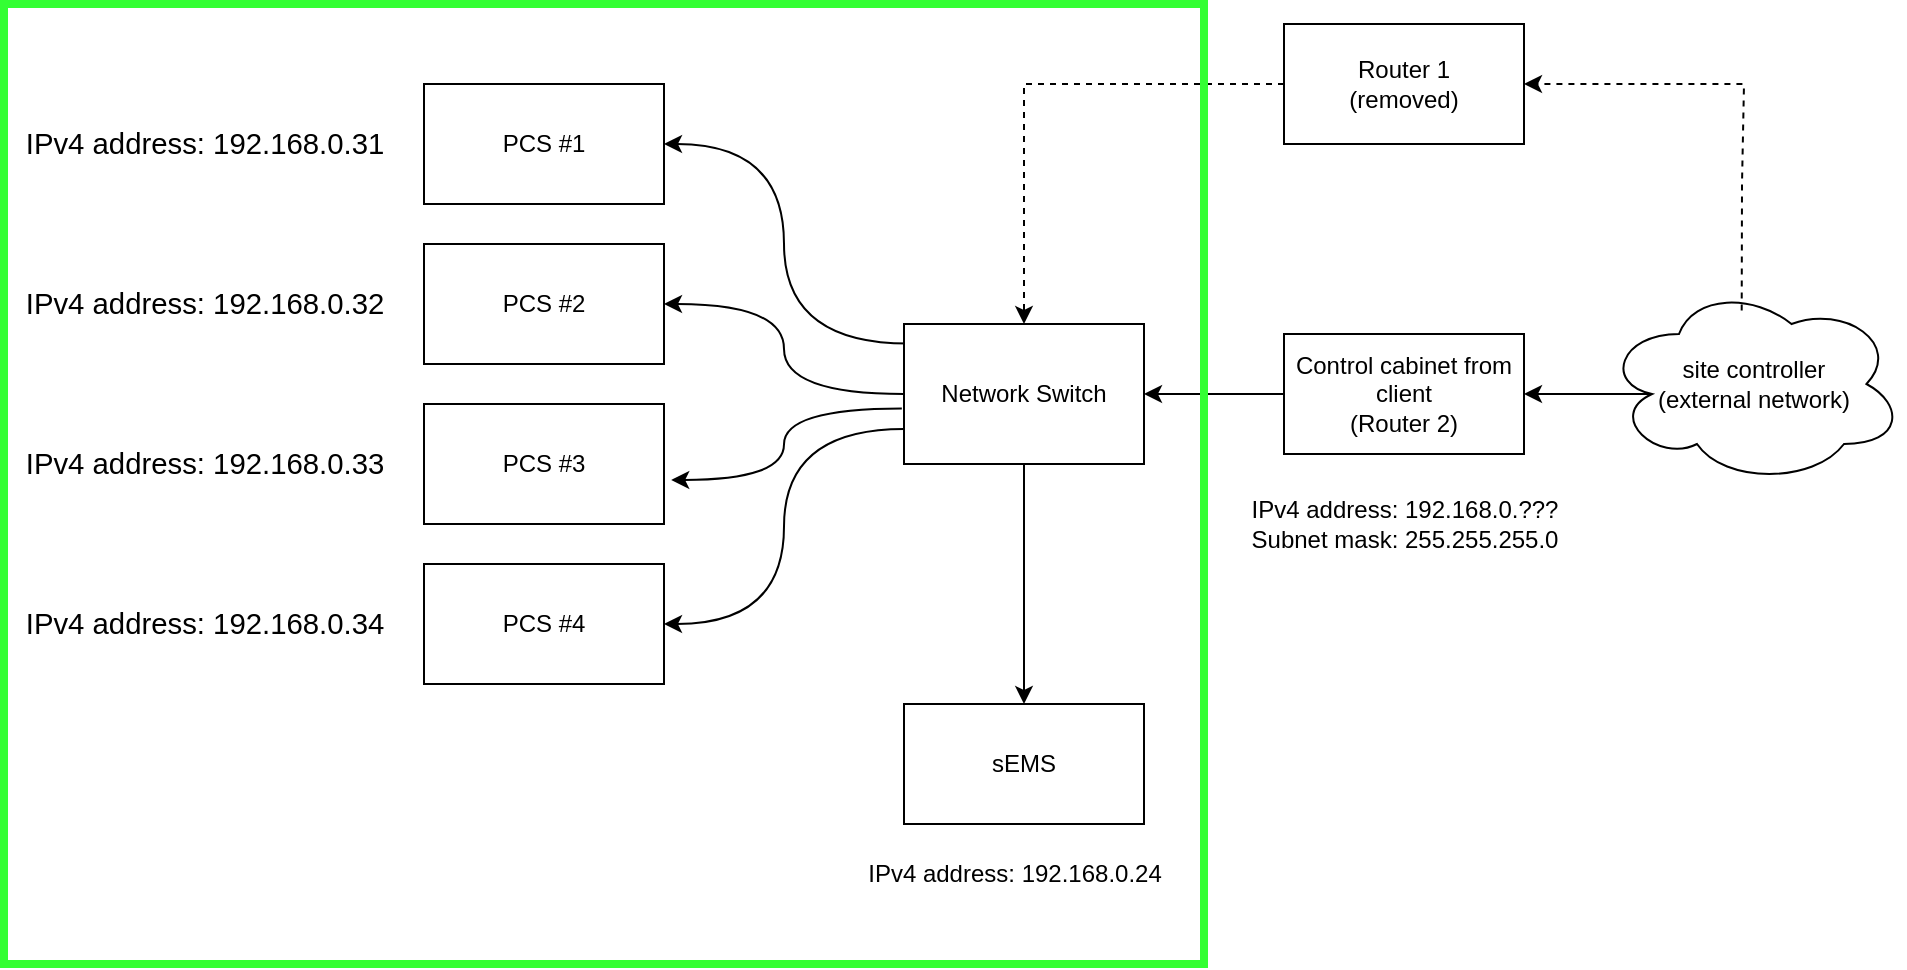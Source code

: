 <mxfile version="25.0.1">
  <diagram name="Page-1" id="i_iEyG8WwpYys4Z01Bvx">
    <mxGraphModel dx="1235" dy="727" grid="1" gridSize="10" guides="1" tooltips="1" connect="1" arrows="1" fold="1" page="1" pageScale="1" pageWidth="850" pageHeight="1100" math="0" shadow="0">
      <root>
        <mxCell id="0" />
        <mxCell id="1" parent="0" />
        <mxCell id="F2qC7Blam01HhqX9r1j5-18" style="edgeStyle=orthogonalEdgeStyle;rounded=0;orthogonalLoop=1;jettySize=auto;html=1;exitX=0.16;exitY=0.55;exitDx=0;exitDy=0;exitPerimeter=0;" edge="1" parent="1" source="F2qC7Blam01HhqX9r1j5-2">
          <mxGeometry relative="1" as="geometry">
            <mxPoint x="930" y="215" as="targetPoint" />
          </mxGeometry>
        </mxCell>
        <mxCell id="F2qC7Blam01HhqX9r1j5-2" value="site controller&lt;div&gt;(external network)&lt;/div&gt;" style="ellipse;shape=cloud;whiteSpace=wrap;html=1;" vertex="1" parent="1">
          <mxGeometry x="970" y="160" width="150" height="100" as="geometry" />
        </mxCell>
        <mxCell id="F2qC7Blam01HhqX9r1j5-6" value="" style="edgeStyle=orthogonalEdgeStyle;rounded=0;orthogonalLoop=1;jettySize=auto;html=1;dashed=1;" edge="1" parent="1" source="F2qC7Blam01HhqX9r1j5-3" target="F2qC7Blam01HhqX9r1j5-5">
          <mxGeometry relative="1" as="geometry" />
        </mxCell>
        <mxCell id="F2qC7Blam01HhqX9r1j5-3" value="Router 1&lt;div&gt;(removed)&lt;/div&gt;" style="rounded=0;whiteSpace=wrap;html=1;" vertex="1" parent="1">
          <mxGeometry x="810" y="30" width="120" height="60" as="geometry" />
        </mxCell>
        <mxCell id="F2qC7Blam01HhqX9r1j5-4" value="" style="endArrow=classic;html=1;rounded=0;entryX=1;entryY=0.5;entryDx=0;entryDy=0;exitX=0.459;exitY=0.132;exitDx=0;exitDy=0;exitPerimeter=0;dashed=1;" edge="1" parent="1" source="F2qC7Blam01HhqX9r1j5-2" target="F2qC7Blam01HhqX9r1j5-3">
          <mxGeometry width="50" height="50" relative="1" as="geometry">
            <mxPoint x="990" y="210" as="sourcePoint" />
            <mxPoint x="770" y="300" as="targetPoint" />
            <Array as="points">
              <mxPoint x="1039" y="110" />
              <mxPoint x="1040" y="60" />
              <mxPoint x="1000" y="60" />
              <mxPoint x="940" y="60" />
            </Array>
          </mxGeometry>
        </mxCell>
        <mxCell id="F2qC7Blam01HhqX9r1j5-12" style="edgeStyle=orthogonalEdgeStyle;rounded=0;orthogonalLoop=1;jettySize=auto;html=1;exitX=0.017;exitY=0.14;exitDx=0;exitDy=0;entryX=1;entryY=0.5;entryDx=0;entryDy=0;curved=1;exitPerimeter=0;" edge="1" parent="1" source="F2qC7Blam01HhqX9r1j5-5" target="F2qC7Blam01HhqX9r1j5-7">
          <mxGeometry relative="1" as="geometry">
            <mxPoint x="550" y="210" as="sourcePoint" />
          </mxGeometry>
        </mxCell>
        <mxCell id="F2qC7Blam01HhqX9r1j5-13" style="edgeStyle=orthogonalEdgeStyle;rounded=0;orthogonalLoop=1;jettySize=auto;html=1;exitX=0;exitY=0.5;exitDx=0;exitDy=0;entryX=1;entryY=0.5;entryDx=0;entryDy=0;curved=1;" edge="1" parent="1" source="F2qC7Blam01HhqX9r1j5-5" target="F2qC7Blam01HhqX9r1j5-8">
          <mxGeometry relative="1" as="geometry" />
        </mxCell>
        <mxCell id="F2qC7Blam01HhqX9r1j5-16" style="edgeStyle=orthogonalEdgeStyle;rounded=0;orthogonalLoop=1;jettySize=auto;html=1;exitX=0;exitY=0.75;exitDx=0;exitDy=0;entryX=1;entryY=0.5;entryDx=0;entryDy=0;curved=1;" edge="1" parent="1" source="F2qC7Blam01HhqX9r1j5-5" target="F2qC7Blam01HhqX9r1j5-10">
          <mxGeometry relative="1" as="geometry" />
        </mxCell>
        <mxCell id="F2qC7Blam01HhqX9r1j5-27" style="edgeStyle=orthogonalEdgeStyle;rounded=0;orthogonalLoop=1;jettySize=auto;html=1;entryX=0.5;entryY=0;entryDx=0;entryDy=0;" edge="1" parent="1" source="F2qC7Blam01HhqX9r1j5-5" target="F2qC7Blam01HhqX9r1j5-23">
          <mxGeometry relative="1" as="geometry" />
        </mxCell>
        <mxCell id="F2qC7Blam01HhqX9r1j5-5" value="Network Switch" style="rounded=0;whiteSpace=wrap;html=1;" vertex="1" parent="1">
          <mxGeometry x="620" y="180" width="120" height="70" as="geometry" />
        </mxCell>
        <mxCell id="F2qC7Blam01HhqX9r1j5-7" value="PCS #1" style="rounded=0;whiteSpace=wrap;html=1;" vertex="1" parent="1">
          <mxGeometry x="380" y="60" width="120" height="60" as="geometry" />
        </mxCell>
        <mxCell id="F2qC7Blam01HhqX9r1j5-8" value="PCS #2" style="rounded=0;whiteSpace=wrap;html=1;" vertex="1" parent="1">
          <mxGeometry x="380" y="140" width="120" height="60" as="geometry" />
        </mxCell>
        <mxCell id="F2qC7Blam01HhqX9r1j5-9" value="PCS #3" style="rounded=0;whiteSpace=wrap;html=1;" vertex="1" parent="1">
          <mxGeometry x="380" y="220" width="120" height="60" as="geometry" />
        </mxCell>
        <mxCell id="F2qC7Blam01HhqX9r1j5-10" value="PCS #4" style="rounded=0;whiteSpace=wrap;html=1;" vertex="1" parent="1">
          <mxGeometry x="380" y="300" width="120" height="60" as="geometry" />
        </mxCell>
        <mxCell id="F2qC7Blam01HhqX9r1j5-14" style="edgeStyle=orthogonalEdgeStyle;rounded=0;orthogonalLoop=1;jettySize=auto;html=1;exitX=-0.009;exitY=0.604;exitDx=0;exitDy=0;entryX=1.03;entryY=0.633;entryDx=0;entryDy=0;entryPerimeter=0;curved=1;exitPerimeter=0;" edge="1" parent="1" source="F2qC7Blam01HhqX9r1j5-5" target="F2qC7Blam01HhqX9r1j5-9">
          <mxGeometry relative="1" as="geometry" />
        </mxCell>
        <mxCell id="F2qC7Blam01HhqX9r1j5-17" value="IPv4 address: 192.168.0.???&lt;div&gt;Subnet mask: 255.255.255.0&lt;/div&gt;" style="text;html=1;align=center;verticalAlign=middle;resizable=0;points=[];autosize=1;strokeColor=none;fillColor=none;" vertex="1" parent="1">
          <mxGeometry x="780" y="260" width="180" height="40" as="geometry" />
        </mxCell>
        <mxCell id="F2qC7Blam01HhqX9r1j5-19" value="&lt;span style=&quot;font-size:11.0pt;line-height:115%;&lt;br/&gt;font-family:&amp;quot;Calibri&amp;quot;,sans-serif;mso-ascii-theme-font:minor-latin;mso-fareast-font-family:&lt;br/&gt;SimSun;mso-fareast-theme-font:minor-fareast;mso-hansi-theme-font:minor-latin;&lt;br/&gt;mso-bidi-font-family:&amp;quot;Times New Roman&amp;quot;;mso-bidi-theme-font:minor-bidi;&lt;br/&gt;mso-ansi-language:EN-US;mso-fareast-language:EN-US;mso-bidi-language:AR-SA&quot;&gt;IPv4 address: 192.168.0.31&lt;/span&gt;" style="text;html=1;align=center;verticalAlign=middle;resizable=0;points=[];autosize=1;strokeColor=none;fillColor=none;" vertex="1" parent="1">
          <mxGeometry x="170" y="75" width="200" height="30" as="geometry" />
        </mxCell>
        <mxCell id="F2qC7Blam01HhqX9r1j5-20" value="&lt;span style=&quot;font-size:11.0pt;line-height:115%;&lt;br/&gt;font-family:&amp;quot;Calibri&amp;quot;,sans-serif;mso-ascii-theme-font:minor-latin;mso-fareast-font-family:&lt;br/&gt;SimSun;mso-fareast-theme-font:minor-fareast;mso-hansi-theme-font:minor-latin;&lt;br/&gt;mso-bidi-font-family:&amp;quot;Times New Roman&amp;quot;;mso-bidi-theme-font:minor-bidi;&lt;br/&gt;mso-ansi-language:EN-US;mso-fareast-language:EN-US;mso-bidi-language:AR-SA&quot;&gt;IPv4 address: 192.168.0.32&lt;/span&gt;" style="text;html=1;align=center;verticalAlign=middle;resizable=0;points=[];autosize=1;strokeColor=none;fillColor=none;" vertex="1" parent="1">
          <mxGeometry x="170" y="155" width="200" height="30" as="geometry" />
        </mxCell>
        <mxCell id="F2qC7Blam01HhqX9r1j5-21" value="&lt;span style=&quot;font-size:11.0pt;line-height:115%;&lt;br/&gt;font-family:&amp;quot;Calibri&amp;quot;,sans-serif;mso-ascii-theme-font:minor-latin;mso-fareast-font-family:&lt;br/&gt;SimSun;mso-fareast-theme-font:minor-fareast;mso-hansi-theme-font:minor-latin;&lt;br/&gt;mso-bidi-font-family:&amp;quot;Times New Roman&amp;quot;;mso-bidi-theme-font:minor-bidi;&lt;br/&gt;mso-ansi-language:EN-US;mso-fareast-language:EN-US;mso-bidi-language:AR-SA&quot;&gt;IPv4 address: 192.168.0.33&lt;/span&gt;" style="text;html=1;align=center;verticalAlign=middle;resizable=0;points=[];autosize=1;strokeColor=none;fillColor=none;" vertex="1" parent="1">
          <mxGeometry x="170" y="235" width="200" height="30" as="geometry" />
        </mxCell>
        <mxCell id="F2qC7Blam01HhqX9r1j5-22" value="&lt;span style=&quot;font-size:11.0pt;line-height:115%;&lt;br/&gt;font-family:&amp;quot;Calibri&amp;quot;,sans-serif;mso-ascii-theme-font:minor-latin;mso-fareast-font-family:&lt;br/&gt;SimSun;mso-fareast-theme-font:minor-fareast;mso-hansi-theme-font:minor-latin;&lt;br/&gt;mso-bidi-font-family:&amp;quot;Times New Roman&amp;quot;;mso-bidi-theme-font:minor-bidi;&lt;br/&gt;mso-ansi-language:EN-US;mso-fareast-language:EN-US;mso-bidi-language:AR-SA&quot;&gt;IPv4 address: 192.168.0.34&lt;/span&gt;" style="text;html=1;align=center;verticalAlign=middle;resizable=0;points=[];autosize=1;strokeColor=none;fillColor=none;" vertex="1" parent="1">
          <mxGeometry x="170" y="315" width="200" height="30" as="geometry" />
        </mxCell>
        <mxCell id="F2qC7Blam01HhqX9r1j5-23" value="sEMS" style="whiteSpace=wrap;html=1;" vertex="1" parent="1">
          <mxGeometry x="620" y="370" width="120" height="60" as="geometry" />
        </mxCell>
        <mxCell id="F2qC7Blam01HhqX9r1j5-24" value="IPv4 address: 192.168.0.24" style="text;html=1;align=center;verticalAlign=middle;resizable=0;points=[];autosize=1;strokeColor=none;fillColor=none;" vertex="1" parent="1">
          <mxGeometry x="590" y="440" width="170" height="30" as="geometry" />
        </mxCell>
        <mxCell id="F2qC7Blam01HhqX9r1j5-26" style="edgeStyle=orthogonalEdgeStyle;rounded=0;orthogonalLoop=1;jettySize=auto;html=1;exitX=0;exitY=0.5;exitDx=0;exitDy=0;entryX=1;entryY=0.5;entryDx=0;entryDy=0;" edge="1" parent="1" source="F2qC7Blam01HhqX9r1j5-25" target="F2qC7Blam01HhqX9r1j5-5">
          <mxGeometry relative="1" as="geometry" />
        </mxCell>
        <mxCell id="F2qC7Blam01HhqX9r1j5-25" value="Control cabinet from client&lt;div&gt;(Router 2)&lt;/div&gt;" style="rounded=0;whiteSpace=wrap;html=1;" vertex="1" parent="1">
          <mxGeometry x="810" y="185" width="120" height="60" as="geometry" />
        </mxCell>
        <mxCell id="F2qC7Blam01HhqX9r1j5-28" value="" style="rounded=0;whiteSpace=wrap;html=1;fillColor=none;strokeWidth=4;strokeColor=#33FF33;" vertex="1" parent="1">
          <mxGeometry x="170" y="20" width="600" height="480" as="geometry" />
        </mxCell>
      </root>
    </mxGraphModel>
  </diagram>
</mxfile>
